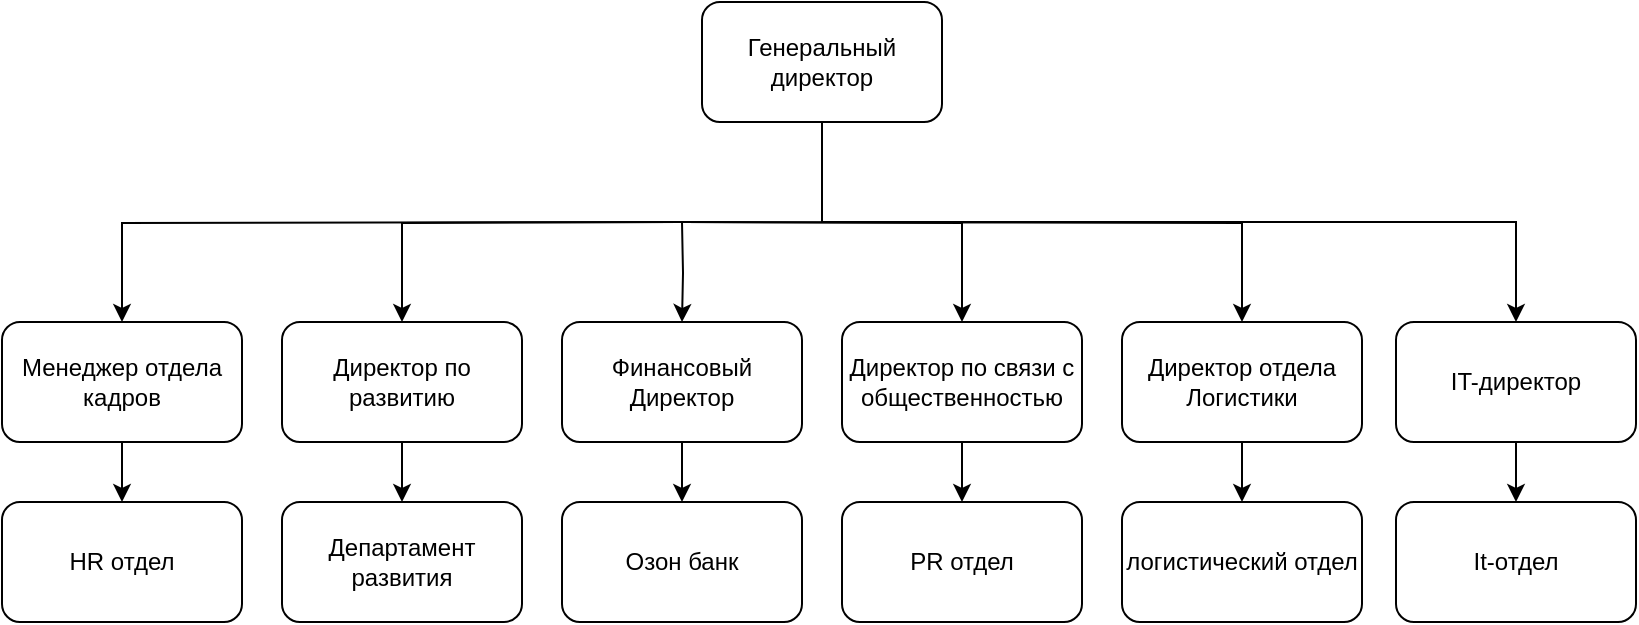 <mxfile version="20.3.3" type="github"><diagram id="mukgQaqNy4e5h-aNggmK" name="Страница 1"><mxGraphModel dx="1209" dy="711" grid="1" gridSize="10" guides="1" tooltips="1" connect="1" arrows="1" fold="1" page="1" pageScale="1" pageWidth="827" pageHeight="1169" math="0" shadow="0"><root><mxCell id="0"/><mxCell id="1" parent="0"/><mxCell id="e04IrXJc-sGuVg-7NOxo-3" style="edgeStyle=orthogonalEdgeStyle;rounded=0;orthogonalLoop=1;jettySize=auto;html=1;exitX=0.5;exitY=1;exitDx=0;exitDy=0;entryX=0.5;entryY=0;entryDx=0;entryDy=0;" edge="1" parent="1" target="e04IrXJc-sGuVg-7NOxo-2"><mxGeometry relative="1" as="geometry"><mxPoint x="350" y="200" as="sourcePoint"/></mxGeometry></mxCell><mxCell id="e04IrXJc-sGuVg-7NOxo-9" style="edgeStyle=orthogonalEdgeStyle;rounded=0;orthogonalLoop=1;jettySize=auto;html=1;exitX=0.5;exitY=1;exitDx=0;exitDy=0;entryX=0.5;entryY=0;entryDx=0;entryDy=0;" edge="1" parent="1" target="e04IrXJc-sGuVg-7NOxo-6"><mxGeometry relative="1" as="geometry"><mxPoint x="350" y="200" as="sourcePoint"/></mxGeometry></mxCell><mxCell id="e04IrXJc-sGuVg-7NOxo-11" style="edgeStyle=orthogonalEdgeStyle;rounded=0;orthogonalLoop=1;jettySize=auto;html=1;exitX=0.5;exitY=1;exitDx=0;exitDy=0;entryX=0.5;entryY=0;entryDx=0;entryDy=0;" edge="1" parent="1" target="e04IrXJc-sGuVg-7NOxo-10"><mxGeometry relative="1" as="geometry"><mxPoint x="350" y="200" as="sourcePoint"/></mxGeometry></mxCell><mxCell id="e04IrXJc-sGuVg-7NOxo-16" style="edgeStyle=orthogonalEdgeStyle;rounded=0;orthogonalLoop=1;jettySize=auto;html=1;exitX=0.5;exitY=1;exitDx=0;exitDy=0;entryX=0.5;entryY=0;entryDx=0;entryDy=0;" edge="1" parent="1" target="e04IrXJc-sGuVg-7NOxo-14"><mxGeometry relative="1" as="geometry"><mxPoint x="350" y="200" as="sourcePoint"/></mxGeometry></mxCell><mxCell id="e04IrXJc-sGuVg-7NOxo-19" style="edgeStyle=orthogonalEdgeStyle;rounded=0;orthogonalLoop=1;jettySize=auto;html=1;exitX=0.5;exitY=1;exitDx=0;exitDy=0;entryX=0.5;entryY=0;entryDx=0;entryDy=0;" edge="1" parent="1" target="e04IrXJc-sGuVg-7NOxo-18"><mxGeometry relative="1" as="geometry"><mxPoint x="350" y="200" as="sourcePoint"/></mxGeometry></mxCell><mxCell id="e04IrXJc-sGuVg-7NOxo-23" style="edgeStyle=orthogonalEdgeStyle;rounded=0;orthogonalLoop=1;jettySize=auto;html=1;exitX=0.5;exitY=1;exitDx=0;exitDy=0;entryX=0.5;entryY=0;entryDx=0;entryDy=0;" edge="1" parent="1" source="e04IrXJc-sGuVg-7NOxo-1" target="e04IrXJc-sGuVg-7NOxo-22"><mxGeometry relative="1" as="geometry"/></mxCell><mxCell id="e04IrXJc-sGuVg-7NOxo-1" value="Генеральный директор" style="rounded=1;whiteSpace=wrap;html=1;" vertex="1" parent="1"><mxGeometry x="360" y="90" width="120" height="60" as="geometry"/></mxCell><mxCell id="e04IrXJc-sGuVg-7NOxo-5" style="edgeStyle=orthogonalEdgeStyle;rounded=0;orthogonalLoop=1;jettySize=auto;html=1;exitX=0.5;exitY=1;exitDx=0;exitDy=0;entryX=0.5;entryY=0;entryDx=0;entryDy=0;" edge="1" parent="1" source="e04IrXJc-sGuVg-7NOxo-2" target="e04IrXJc-sGuVg-7NOxo-4"><mxGeometry relative="1" as="geometry"/></mxCell><mxCell id="e04IrXJc-sGuVg-7NOxo-2" value="Менеджер отдела&lt;br&gt;кадров" style="rounded=1;whiteSpace=wrap;html=1;" vertex="1" parent="1"><mxGeometry x="10" y="250" width="120" height="60" as="geometry"/></mxCell><mxCell id="e04IrXJc-sGuVg-7NOxo-4" value="HR отдел" style="rounded=1;whiteSpace=wrap;html=1;" vertex="1" parent="1"><mxGeometry x="10" y="340" width="120" height="60" as="geometry"/></mxCell><mxCell id="e04IrXJc-sGuVg-7NOxo-8" style="edgeStyle=orthogonalEdgeStyle;rounded=0;orthogonalLoop=1;jettySize=auto;html=1;exitX=0.5;exitY=1;exitDx=0;exitDy=0;entryX=0.5;entryY=0;entryDx=0;entryDy=0;" edge="1" parent="1" source="e04IrXJc-sGuVg-7NOxo-6" target="e04IrXJc-sGuVg-7NOxo-7"><mxGeometry relative="1" as="geometry"/></mxCell><mxCell id="e04IrXJc-sGuVg-7NOxo-6" value="Директор по развитию" style="rounded=1;whiteSpace=wrap;html=1;" vertex="1" parent="1"><mxGeometry x="150" y="250" width="120" height="60" as="geometry"/></mxCell><mxCell id="e04IrXJc-sGuVg-7NOxo-7" value="Департамент&lt;br&gt;развития" style="rounded=1;whiteSpace=wrap;html=1;" vertex="1" parent="1"><mxGeometry x="150" y="340" width="120" height="60" as="geometry"/></mxCell><mxCell id="e04IrXJc-sGuVg-7NOxo-13" style="edgeStyle=orthogonalEdgeStyle;rounded=0;orthogonalLoop=1;jettySize=auto;html=1;exitX=0.5;exitY=1;exitDx=0;exitDy=0;entryX=0.5;entryY=0;entryDx=0;entryDy=0;" edge="1" parent="1" source="e04IrXJc-sGuVg-7NOxo-10" target="e04IrXJc-sGuVg-7NOxo-12"><mxGeometry relative="1" as="geometry"/></mxCell><mxCell id="e04IrXJc-sGuVg-7NOxo-10" value="Финансовый&lt;br&gt;Директор" style="rounded=1;whiteSpace=wrap;html=1;" vertex="1" parent="1"><mxGeometry x="290" y="250" width="120" height="60" as="geometry"/></mxCell><mxCell id="e04IrXJc-sGuVg-7NOxo-12" value="Озон банк" style="rounded=1;whiteSpace=wrap;html=1;" vertex="1" parent="1"><mxGeometry x="290" y="340" width="120" height="60" as="geometry"/></mxCell><mxCell id="e04IrXJc-sGuVg-7NOxo-17" style="edgeStyle=orthogonalEdgeStyle;rounded=0;orthogonalLoop=1;jettySize=auto;html=1;exitX=0.5;exitY=1;exitDx=0;exitDy=0;entryX=0.5;entryY=0;entryDx=0;entryDy=0;" edge="1" parent="1" source="e04IrXJc-sGuVg-7NOxo-14" target="e04IrXJc-sGuVg-7NOxo-15"><mxGeometry relative="1" as="geometry"/></mxCell><mxCell id="e04IrXJc-sGuVg-7NOxo-14" value="Директор по связи с&lt;br&gt;общественностью" style="rounded=1;whiteSpace=wrap;html=1;" vertex="1" parent="1"><mxGeometry x="430" y="250" width="120" height="60" as="geometry"/></mxCell><mxCell id="e04IrXJc-sGuVg-7NOxo-15" value="PR отдел" style="rounded=1;whiteSpace=wrap;html=1;" vertex="1" parent="1"><mxGeometry x="430" y="340" width="120" height="60" as="geometry"/></mxCell><mxCell id="e04IrXJc-sGuVg-7NOxo-21" style="edgeStyle=orthogonalEdgeStyle;rounded=0;orthogonalLoop=1;jettySize=auto;html=1;exitX=0.5;exitY=1;exitDx=0;exitDy=0;entryX=0.5;entryY=0;entryDx=0;entryDy=0;" edge="1" parent="1" source="e04IrXJc-sGuVg-7NOxo-18" target="e04IrXJc-sGuVg-7NOxo-20"><mxGeometry relative="1" as="geometry"/></mxCell><mxCell id="e04IrXJc-sGuVg-7NOxo-18" value="Директор отдела&lt;br&gt;Логистики" style="rounded=1;whiteSpace=wrap;html=1;" vertex="1" parent="1"><mxGeometry x="570" y="250" width="120" height="60" as="geometry"/></mxCell><mxCell id="e04IrXJc-sGuVg-7NOxo-20" value="логистический отдел" style="rounded=1;whiteSpace=wrap;html=1;" vertex="1" parent="1"><mxGeometry x="570" y="340" width="120" height="60" as="geometry"/></mxCell><mxCell id="e04IrXJc-sGuVg-7NOxo-25" style="edgeStyle=orthogonalEdgeStyle;rounded=0;orthogonalLoop=1;jettySize=auto;html=1;exitX=0.5;exitY=1;exitDx=0;exitDy=0;entryX=0.5;entryY=0;entryDx=0;entryDy=0;" edge="1" parent="1" source="e04IrXJc-sGuVg-7NOxo-22" target="e04IrXJc-sGuVg-7NOxo-24"><mxGeometry relative="1" as="geometry"/></mxCell><mxCell id="e04IrXJc-sGuVg-7NOxo-22" value="IT-директор" style="rounded=1;whiteSpace=wrap;html=1;" vertex="1" parent="1"><mxGeometry x="707" y="250" width="120" height="60" as="geometry"/></mxCell><mxCell id="e04IrXJc-sGuVg-7NOxo-24" value="It-отдел" style="rounded=1;whiteSpace=wrap;html=1;" vertex="1" parent="1"><mxGeometry x="707" y="340" width="120" height="60" as="geometry"/></mxCell></root></mxGraphModel></diagram></mxfile>